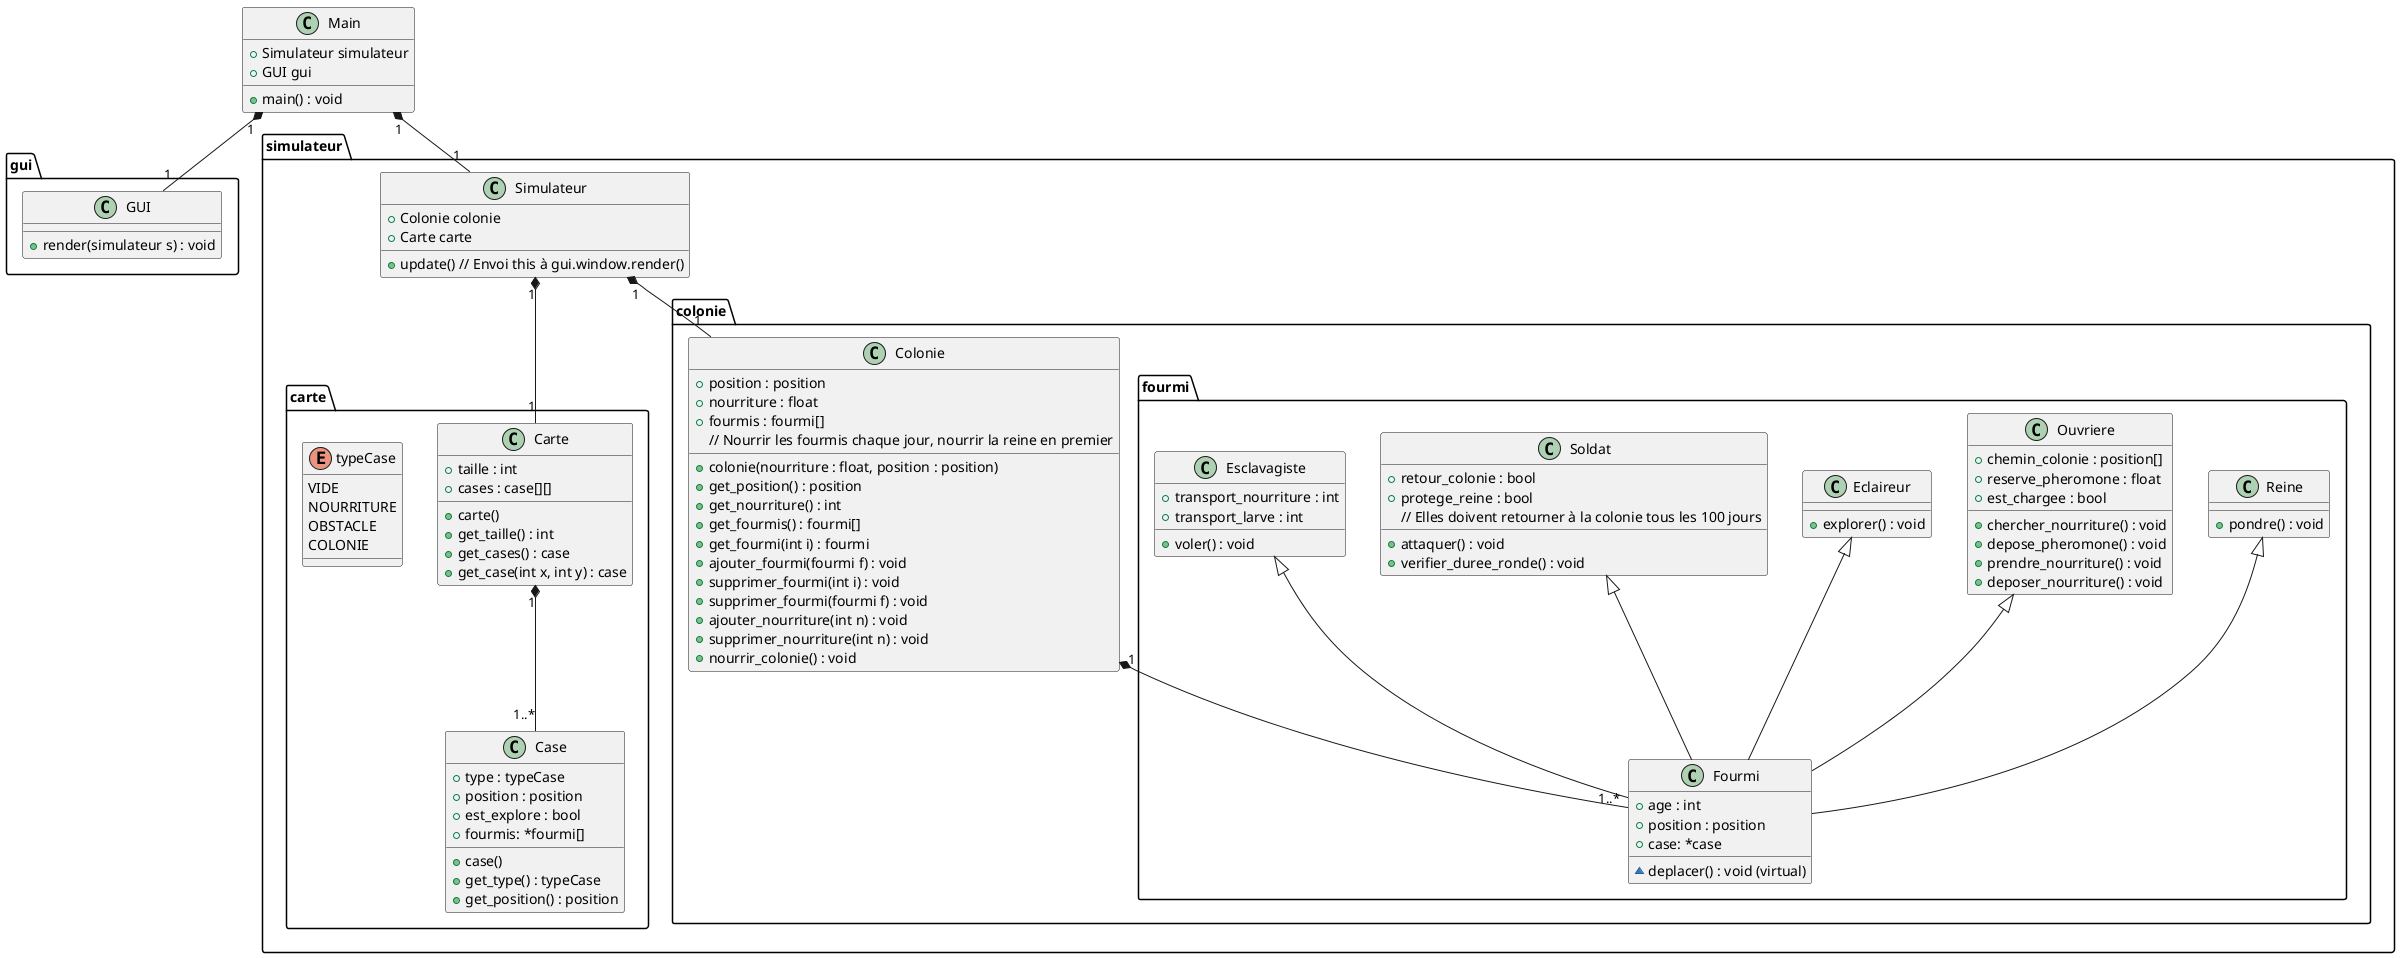 @startuml Diagramme de classes

class Main {
    + Simulateur simulateur
    + GUI gui
    + main() : void
}

namespace gui {
    class GUI {
        + render(simulateur s) : void
    }
}

namespace simulateur {
    class Simulateur {
        + Colonie colonie
        + Carte carte
        + update() // Envoi this à gui.window.render()
    }
'	class Constantes {
'		DIMENSION_CARTE_X = 211 // 211 cases
'		DIMENSION_CARTE_Y = 201 // 201 cases
'		NOURRITURE_DEPART = 2 // 2 unités de nourriture
'		NB_TOURS_PAR_JOUR = 24 // 24 tours pour faire un jour
'
'		CAPACITE_FOURMI_MAX_FOURMILIERE = 100 // 100 fourmis par fourmilière
'		CAPACITE_FOURMI_MAX_CASE = 12 // 12 fourmis par case
'
'		AGE_MAX = 1 // 1 an
'		AGE_MAX_REINE = 10 // 10 ans
'		CONSOMMATION_NOURRITURE = 0.1 // 0.1% par jour
'		CONSOMMATION_NOURRITURE_REINE = 1 // 1% par jour
'		PONDAGE = 2 // 2 par jour
'
'		PROBA_NOURRITURE = 0.02
'		NOURRITURE_DISPO = 10 // 10 unités de nourriture
'
'		BIG_STOCK_NOURRITURE = 2
'		// Nombre de stocks de nourriture de 20k * 5 cases pour former 100k unités de nourriture
'
'		PROBA_OBSTACLE = 30 // 30% de la surface totale de la carte
'		PROBA_OBSTACLE_TAILLE_1 = 50 // 50% de chances de tomber sur un obstacle de taille 1
'		PROBA_OBSTACLE_TAILLE_2 = 30
'		PROBA_OBSTACLE_TAILLE_3 = 10
'		PROBA_OBSTACLE_TAILLE_4 = 5
'		PROBA_OBSTACLE_TAILLE_5 = 4
'		PROBA_OBSTACLE_TAILLE_6 = 1
'
'		PROBA_REINE_POND_OUVRIERE = 80 // 80% de chances de pondre une ouvrière
'		PROBA_REINE_POND_SOLDAT = 15
'		PROBA_REINE_POND_ECLAIREUR = 5
'
'		DUREE_RONDE_SOLDAT = 100 // 100 jours
'		DUREE_VIE_ESCLAVAGISTE = 10 // 10 jours
'
'		PHEROMONE_MAX_CASE = 1000 // 1000 unités de phéromones par case
'		TAUX_EVAPORATION_PHEROMONE = 5% par tour
'		TAUX_DE_DIFFUSION_PHEROMONE = 0.2% par tour
'		CAPACITE_FOURMI_PHEROMONE_MAX = 500 // 500 unités de phéromones par fourmi
'
'		PROBA_FOURMI_ESCLAVAGISTE_MIN = 5 // 5 jours
'		PROBA_FOURMI_ESCLAVAGISTE_MAX = 10 // 10 jours
'	}
	namespace carte {
		class Carte {
			+ taille : int
			+ cases : case[][]
			+ carte()
			+ get_taille() : int
			+ get_cases() : case
			+ get_case(int x, int y) : case
		}
		class Case {
			+ type : typeCase
			+ position : position
			+ est_explore : bool
			+ fourmis: *fourmi[]
			+ case()
			+ get_type() : typeCase
			+ get_position() : position
		}
		enum typeCase {
			VIDE
			NOURRITURE
			OBSTACLE
			COLONIE
		}

		Carte "1" *-- "1..*" Case
	}

	namespace colonie {
		class Colonie {
			+ colonie(nourriture : float, position : position)
			+ position : position
			+ nourriture : float
			+ fourmis : fourmi[]
			+ get_position() : position
			+ get_nourriture() : int
			+ get_fourmis() : fourmi[]
			+ get_fourmi(int i) : fourmi
			+ ajouter_fourmi(fourmi f) : void
			+ supprimer_fourmi(int i) : void
			+ supprimer_fourmi(fourmi f) : void
			+ ajouter_nourriture(int n) : void
			+ supprimer_nourriture(int n) : void
			+ nourrir_colonie() : void			
			// Nourrir les fourmis chaque jour, nourrir la reine en premier
		}

		namespace fourmi {
			class Fourmi {
				+ age : int
				+ position : position
				+ case: *case
				~ deplacer() : void (virtual)
			}
			class Reine {
				+ pondre() : void
			}
			class Ouvriere {
				+ chemin_colonie : position[]
				+ reserve_pheromone : float
				+ est_chargee : bool
				+ chercher_nourriture() : void
				+ depose_pheromone() : void
				+ prendre_nourriture() : void
				+ deposer_nourriture() : void
			}
			class Eclaireur {
				+ explorer() : void
			}
			class Soldat {
				+ retour_colonie : bool
				+ protege_reine : bool
				+ attaquer() : void
				+ verifier_duree_ronde() : void
				// Elles doivent retourner à la colonie tous les 100 jours
			}
			class Esclavagiste {
				+ transport_nourriture : int
				+ transport_larve : int
				+ voler() : void
			}

			Reine <|-- Fourmi
			Ouvriere <|-- Fourmi
			Eclaireur <|-- Fourmi
			Soldat <|-- Fourmi
			Esclavagiste <|-- Fourmi

		}
		Colonie "1" *-- "1..*" fourmi.Fourmi
	}
	Simulateur "1" *-- "1" simulateur.colonie.Colonie
	Simulateur "1" *-- "1" simulateur.carte.Carte
}

Main "1" *-- "1" simulateur.Simulateur
Main "1" *-- "1" gui.GUI

@enduml